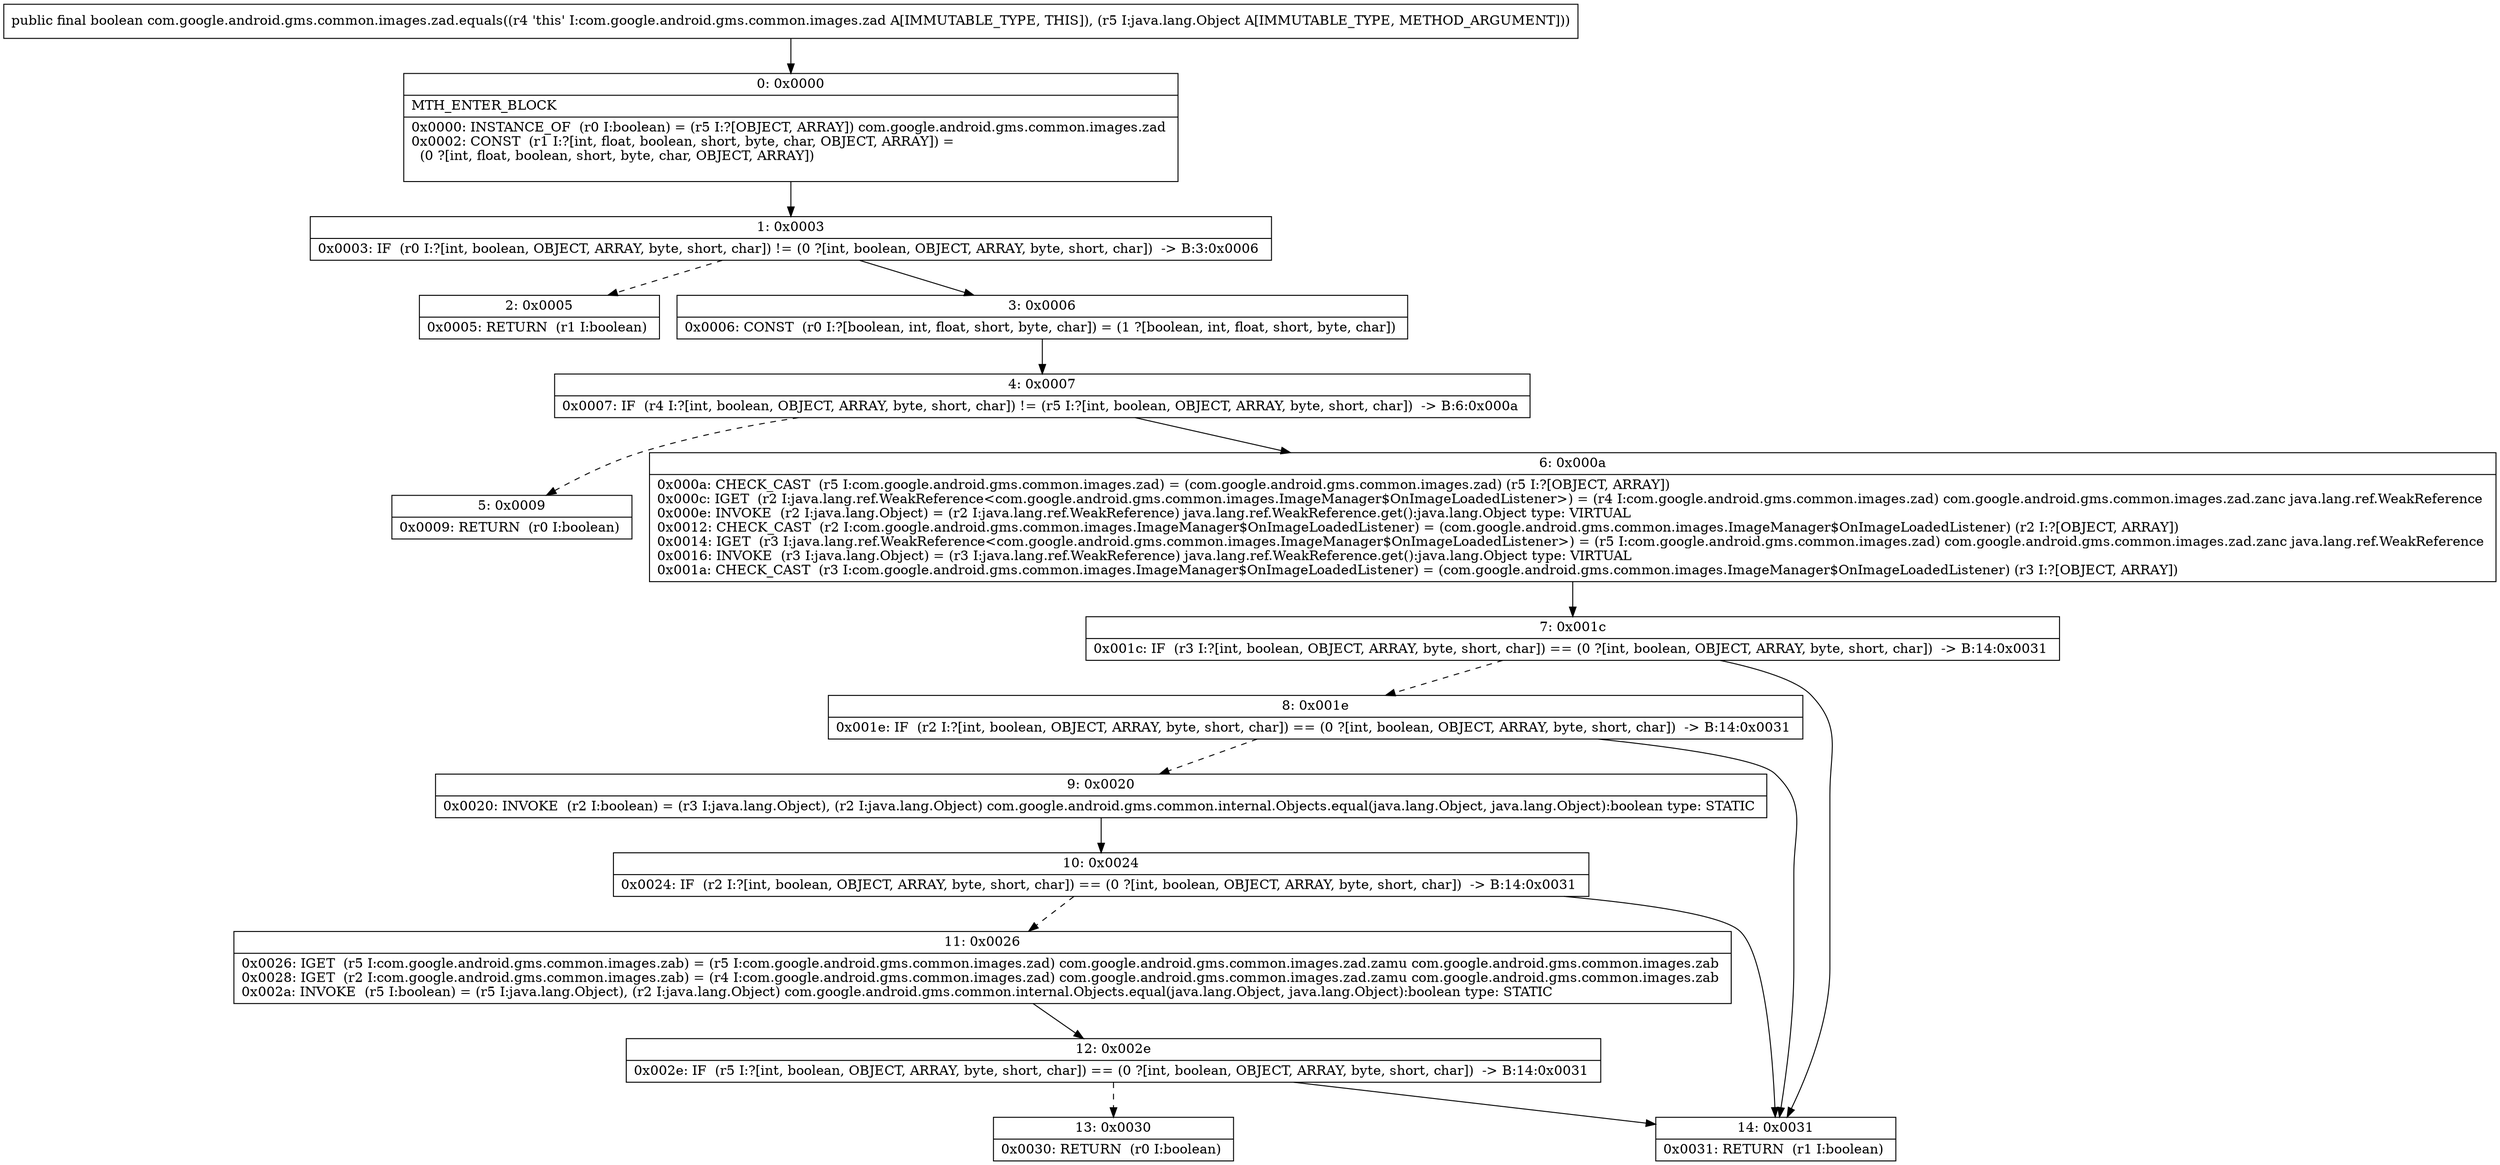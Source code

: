 digraph "CFG forcom.google.android.gms.common.images.zad.equals(Ljava\/lang\/Object;)Z" {
Node_0 [shape=record,label="{0\:\ 0x0000|MTH_ENTER_BLOCK\l|0x0000: INSTANCE_OF  (r0 I:boolean) = (r5 I:?[OBJECT, ARRAY]) com.google.android.gms.common.images.zad \l0x0002: CONST  (r1 I:?[int, float, boolean, short, byte, char, OBJECT, ARRAY]) = \l  (0 ?[int, float, boolean, short, byte, char, OBJECT, ARRAY])\l \l}"];
Node_1 [shape=record,label="{1\:\ 0x0003|0x0003: IF  (r0 I:?[int, boolean, OBJECT, ARRAY, byte, short, char]) != (0 ?[int, boolean, OBJECT, ARRAY, byte, short, char])  \-\> B:3:0x0006 \l}"];
Node_2 [shape=record,label="{2\:\ 0x0005|0x0005: RETURN  (r1 I:boolean) \l}"];
Node_3 [shape=record,label="{3\:\ 0x0006|0x0006: CONST  (r0 I:?[boolean, int, float, short, byte, char]) = (1 ?[boolean, int, float, short, byte, char]) \l}"];
Node_4 [shape=record,label="{4\:\ 0x0007|0x0007: IF  (r4 I:?[int, boolean, OBJECT, ARRAY, byte, short, char]) != (r5 I:?[int, boolean, OBJECT, ARRAY, byte, short, char])  \-\> B:6:0x000a \l}"];
Node_5 [shape=record,label="{5\:\ 0x0009|0x0009: RETURN  (r0 I:boolean) \l}"];
Node_6 [shape=record,label="{6\:\ 0x000a|0x000a: CHECK_CAST  (r5 I:com.google.android.gms.common.images.zad) = (com.google.android.gms.common.images.zad) (r5 I:?[OBJECT, ARRAY]) \l0x000c: IGET  (r2 I:java.lang.ref.WeakReference\<com.google.android.gms.common.images.ImageManager$OnImageLoadedListener\>) = (r4 I:com.google.android.gms.common.images.zad) com.google.android.gms.common.images.zad.zanc java.lang.ref.WeakReference \l0x000e: INVOKE  (r2 I:java.lang.Object) = (r2 I:java.lang.ref.WeakReference) java.lang.ref.WeakReference.get():java.lang.Object type: VIRTUAL \l0x0012: CHECK_CAST  (r2 I:com.google.android.gms.common.images.ImageManager$OnImageLoadedListener) = (com.google.android.gms.common.images.ImageManager$OnImageLoadedListener) (r2 I:?[OBJECT, ARRAY]) \l0x0014: IGET  (r3 I:java.lang.ref.WeakReference\<com.google.android.gms.common.images.ImageManager$OnImageLoadedListener\>) = (r5 I:com.google.android.gms.common.images.zad) com.google.android.gms.common.images.zad.zanc java.lang.ref.WeakReference \l0x0016: INVOKE  (r3 I:java.lang.Object) = (r3 I:java.lang.ref.WeakReference) java.lang.ref.WeakReference.get():java.lang.Object type: VIRTUAL \l0x001a: CHECK_CAST  (r3 I:com.google.android.gms.common.images.ImageManager$OnImageLoadedListener) = (com.google.android.gms.common.images.ImageManager$OnImageLoadedListener) (r3 I:?[OBJECT, ARRAY]) \l}"];
Node_7 [shape=record,label="{7\:\ 0x001c|0x001c: IF  (r3 I:?[int, boolean, OBJECT, ARRAY, byte, short, char]) == (0 ?[int, boolean, OBJECT, ARRAY, byte, short, char])  \-\> B:14:0x0031 \l}"];
Node_8 [shape=record,label="{8\:\ 0x001e|0x001e: IF  (r2 I:?[int, boolean, OBJECT, ARRAY, byte, short, char]) == (0 ?[int, boolean, OBJECT, ARRAY, byte, short, char])  \-\> B:14:0x0031 \l}"];
Node_9 [shape=record,label="{9\:\ 0x0020|0x0020: INVOKE  (r2 I:boolean) = (r3 I:java.lang.Object), (r2 I:java.lang.Object) com.google.android.gms.common.internal.Objects.equal(java.lang.Object, java.lang.Object):boolean type: STATIC \l}"];
Node_10 [shape=record,label="{10\:\ 0x0024|0x0024: IF  (r2 I:?[int, boolean, OBJECT, ARRAY, byte, short, char]) == (0 ?[int, boolean, OBJECT, ARRAY, byte, short, char])  \-\> B:14:0x0031 \l}"];
Node_11 [shape=record,label="{11\:\ 0x0026|0x0026: IGET  (r5 I:com.google.android.gms.common.images.zab) = (r5 I:com.google.android.gms.common.images.zad) com.google.android.gms.common.images.zad.zamu com.google.android.gms.common.images.zab \l0x0028: IGET  (r2 I:com.google.android.gms.common.images.zab) = (r4 I:com.google.android.gms.common.images.zad) com.google.android.gms.common.images.zad.zamu com.google.android.gms.common.images.zab \l0x002a: INVOKE  (r5 I:boolean) = (r5 I:java.lang.Object), (r2 I:java.lang.Object) com.google.android.gms.common.internal.Objects.equal(java.lang.Object, java.lang.Object):boolean type: STATIC \l}"];
Node_12 [shape=record,label="{12\:\ 0x002e|0x002e: IF  (r5 I:?[int, boolean, OBJECT, ARRAY, byte, short, char]) == (0 ?[int, boolean, OBJECT, ARRAY, byte, short, char])  \-\> B:14:0x0031 \l}"];
Node_13 [shape=record,label="{13\:\ 0x0030|0x0030: RETURN  (r0 I:boolean) \l}"];
Node_14 [shape=record,label="{14\:\ 0x0031|0x0031: RETURN  (r1 I:boolean) \l}"];
MethodNode[shape=record,label="{public final boolean com.google.android.gms.common.images.zad.equals((r4 'this' I:com.google.android.gms.common.images.zad A[IMMUTABLE_TYPE, THIS]), (r5 I:java.lang.Object A[IMMUTABLE_TYPE, METHOD_ARGUMENT])) }"];
MethodNode -> Node_0;
Node_0 -> Node_1;
Node_1 -> Node_2[style=dashed];
Node_1 -> Node_3;
Node_3 -> Node_4;
Node_4 -> Node_5[style=dashed];
Node_4 -> Node_6;
Node_6 -> Node_7;
Node_7 -> Node_8[style=dashed];
Node_7 -> Node_14;
Node_8 -> Node_9[style=dashed];
Node_8 -> Node_14;
Node_9 -> Node_10;
Node_10 -> Node_11[style=dashed];
Node_10 -> Node_14;
Node_11 -> Node_12;
Node_12 -> Node_13[style=dashed];
Node_12 -> Node_14;
}

